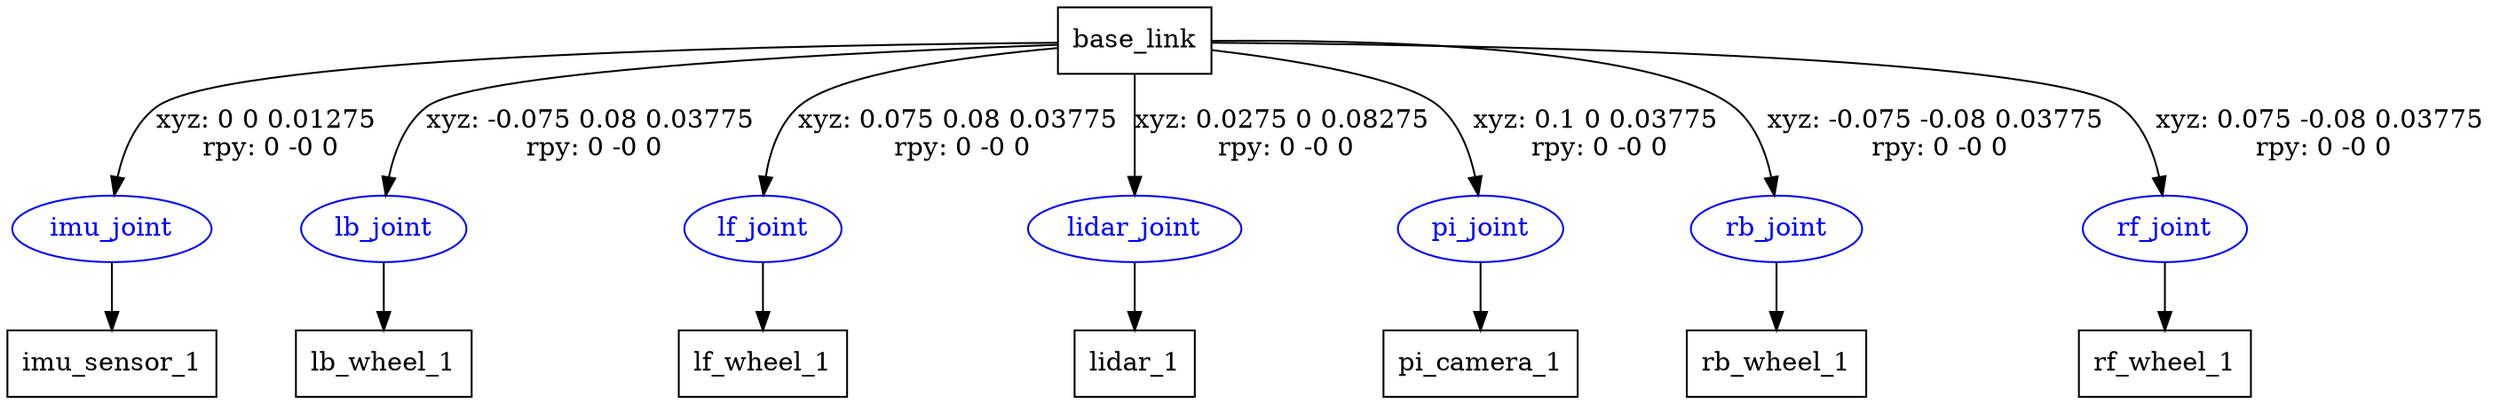 digraph G {
node [shape=box];
"base_link" [label="base_link"];
"imu_sensor_1" [label="imu_sensor_1"];
"lb_wheel_1" [label="lb_wheel_1"];
"lf_wheel_1" [label="lf_wheel_1"];
"lidar_1" [label="lidar_1"];
"pi_camera_1" [label="pi_camera_1"];
"rb_wheel_1" [label="rb_wheel_1"];
"rf_wheel_1" [label="rf_wheel_1"];
node [shape=ellipse, color=blue, fontcolor=blue];
"base_link" -> "imu_joint" [label="xyz: 0 0 0.01275 \nrpy: 0 -0 0"]
"imu_joint" -> "imu_sensor_1"
"base_link" -> "lb_joint" [label="xyz: -0.075 0.08 0.03775 \nrpy: 0 -0 0"]
"lb_joint" -> "lb_wheel_1"
"base_link" -> "lf_joint" [label="xyz: 0.075 0.08 0.03775 \nrpy: 0 -0 0"]
"lf_joint" -> "lf_wheel_1"
"base_link" -> "lidar_joint" [label="xyz: 0.0275 0 0.08275 \nrpy: 0 -0 0"]
"lidar_joint" -> "lidar_1"
"base_link" -> "pi_joint" [label="xyz: 0.1 0 0.03775 \nrpy: 0 -0 0"]
"pi_joint" -> "pi_camera_1"
"base_link" -> "rb_joint" [label="xyz: -0.075 -0.08 0.03775 \nrpy: 0 -0 0"]
"rb_joint" -> "rb_wheel_1"
"base_link" -> "rf_joint" [label="xyz: 0.075 -0.08 0.03775 \nrpy: 0 -0 0"]
"rf_joint" -> "rf_wheel_1"
}
